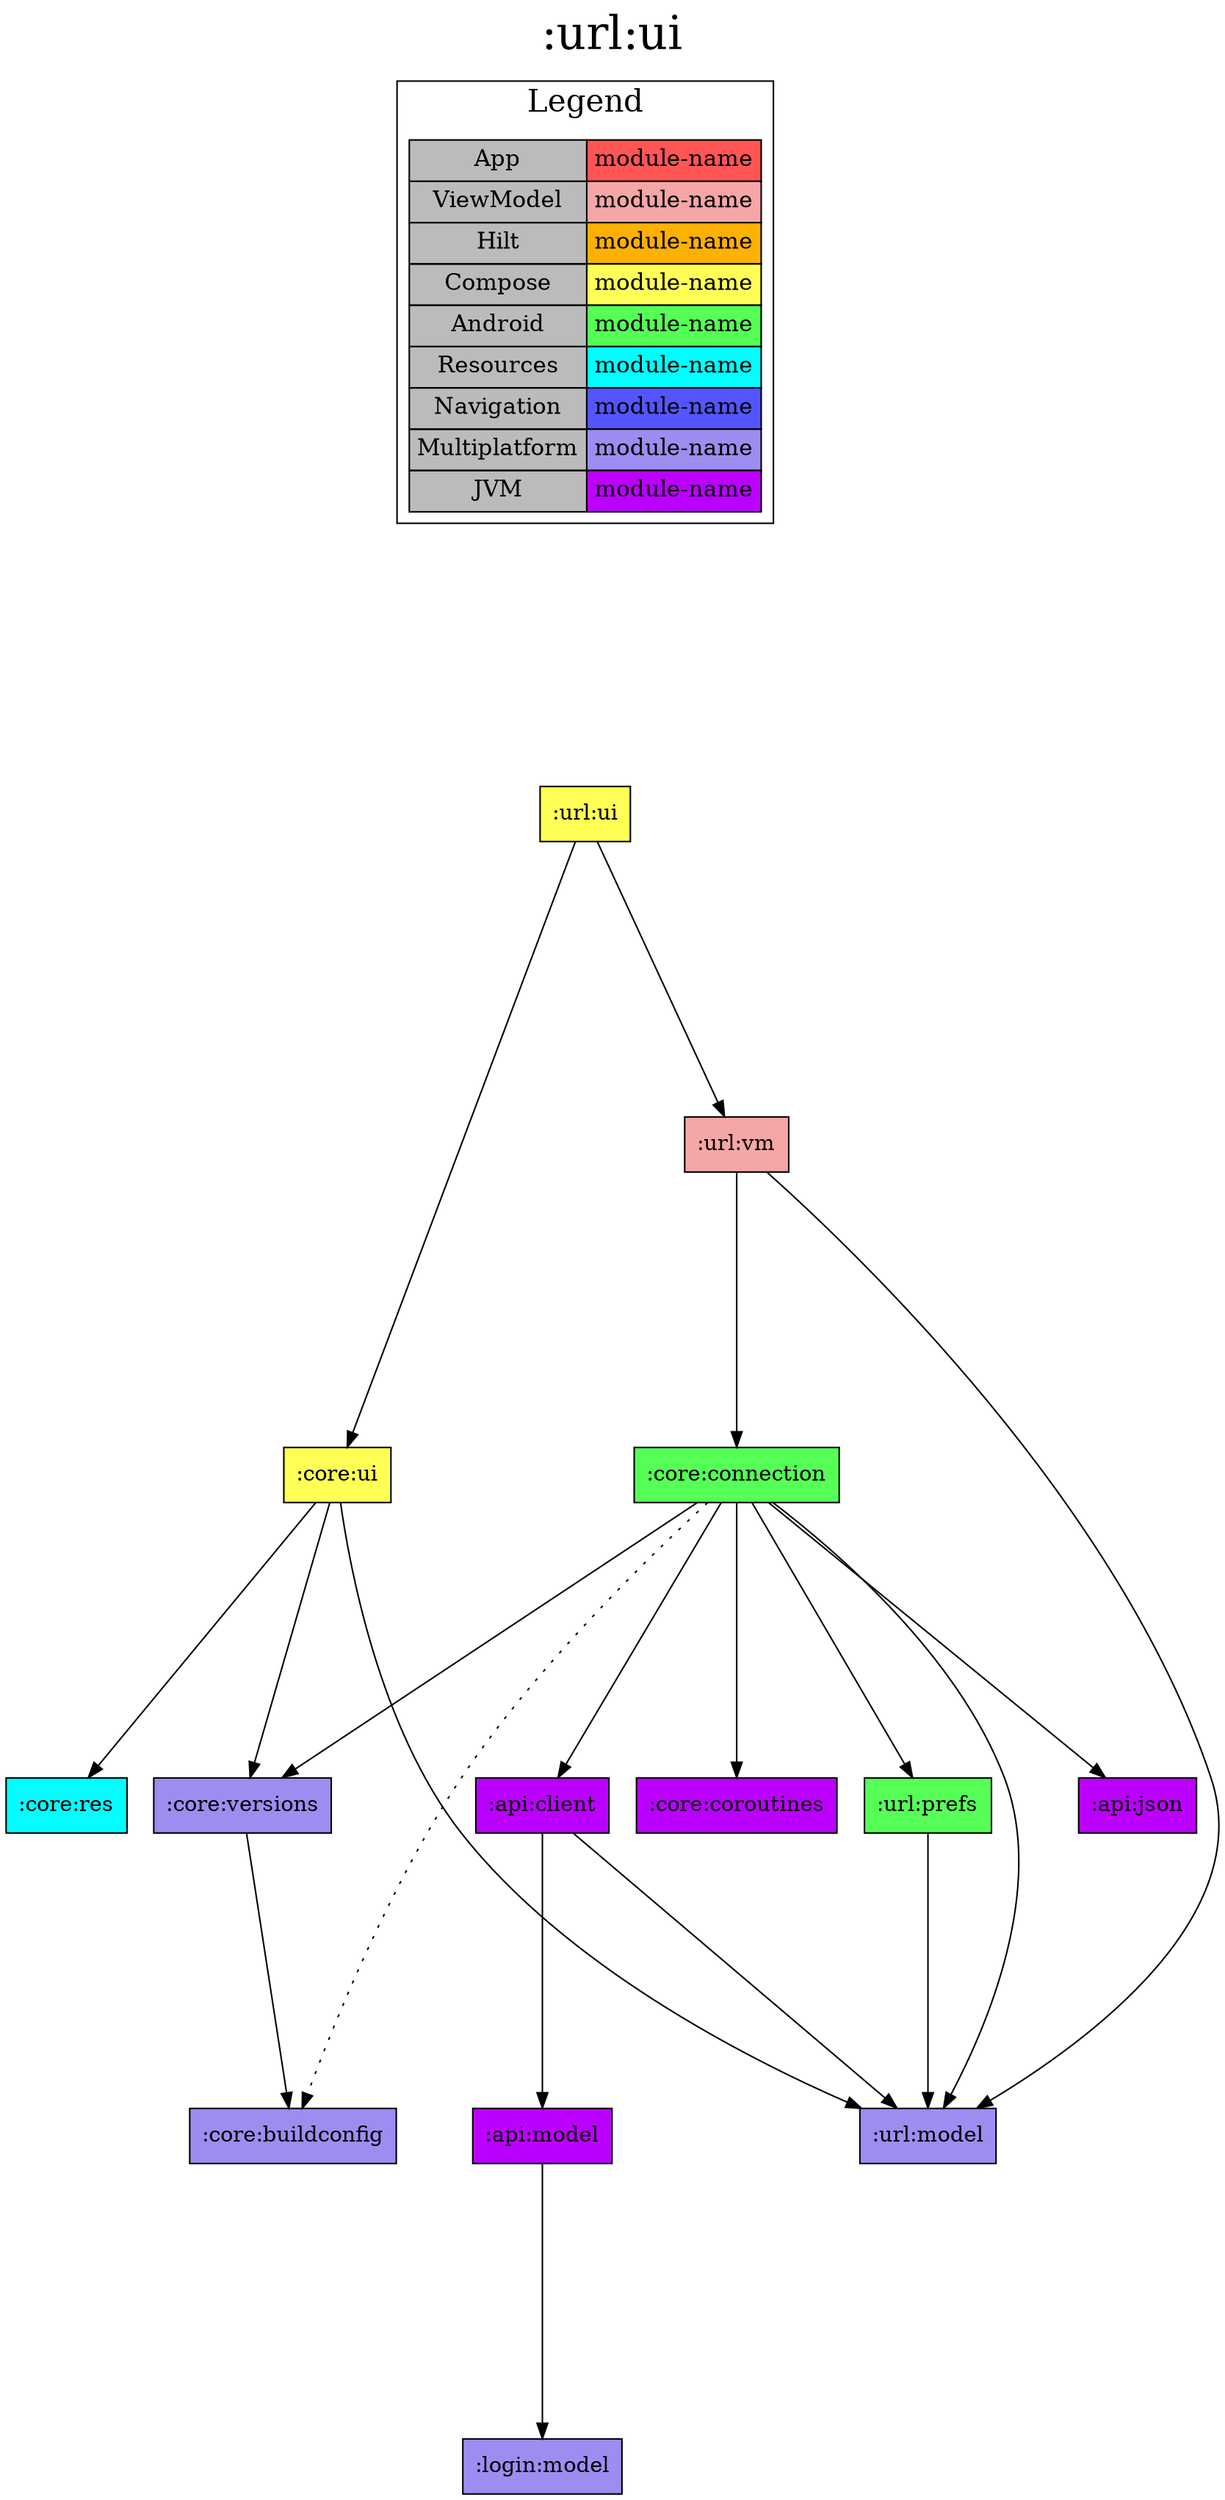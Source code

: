digraph {
edge ["dir"="forward"]
graph ["dpi"="100","label"=":url:ui","labelloc"="t","fontsize"="30","ranksep"="2.5","rankdir"="TB"]
node ["style"="filled"]
":url:ui" ["fillcolor"="#FFFF55","shape"="box"]
":core:ui" ["fillcolor"="#FFFF55","shape"="box"]
":core:res" ["fillcolor"="#00FFFF","shape"="box"]
":core:versions" ["fillcolor"="#9D8DF1","shape"="box"]
":core:buildconfig" ["fillcolor"="#9D8DF1","shape"="box"]
":url:model" ["fillcolor"="#9D8DF1","shape"="box"]
":url:vm" ["fillcolor"="#F5A6A6","shape"="box"]
":core:connection" ["fillcolor"="#55FF55","shape"="box"]
":api:client" ["fillcolor"="#BB00FF","shape"="box"]
":api:model" ["fillcolor"="#BB00FF","shape"="box"]
":login:model" ["fillcolor"="#9D8DF1","shape"="box"]
":api:json" ["fillcolor"="#BB00FF","shape"="box"]
":core:coroutines" ["fillcolor"="#BB00FF","shape"="box"]
":url:prefs" ["fillcolor"="#55FF55","shape"="box"]
{
edge ["dir"="none"]
graph ["rank"="same"]
}
":url:ui" -> ":core:ui"
":url:ui" -> ":url:vm"
":core:ui" -> ":core:res"
":core:ui" -> ":core:versions"
":core:ui" -> ":url:model"
":core:versions" -> ":core:buildconfig"
":url:vm" -> ":core:connection"
":url:vm" -> ":url:model"
":core:connection" -> ":api:client"
":core:connection" -> ":api:json"
":core:connection" -> ":core:coroutines"
":core:connection" -> ":core:versions"
":core:connection" -> ":url:model"
":core:connection" -> ":url:prefs"
":core:connection" -> ":core:buildconfig" ["style"="dotted"]
":api:client" -> ":api:model"
":api:client" -> ":url:model"
":api:model" -> ":login:model"
":url:prefs" -> ":url:model"
subgraph "cluster_legend" {
edge ["dir"="none"]
graph ["label"="Legend","fontsize"="20"]
"Legend" ["style"="filled","fillcolor"="#bbbbbb","shape"="none","margin"="0","fontsize"="15","label"=<
<TABLE BORDER="0" CELLBORDER="1" CELLSPACING="0" CELLPADDING="4">
<TR><TD>App</TD><TD BGCOLOR="#FF5555">module-name</TD></TR>
<TR><TD>ViewModel</TD><TD BGCOLOR="#F5A6A6">module-name</TD></TR>
<TR><TD>Hilt</TD><TD BGCOLOR="#FCB103">module-name</TD></TR>
<TR><TD>Compose</TD><TD BGCOLOR="#FFFF55">module-name</TD></TR>
<TR><TD>Android</TD><TD BGCOLOR="#55FF55">module-name</TD></TR>
<TR><TD>Resources</TD><TD BGCOLOR="#00FFFF">module-name</TD></TR>
<TR><TD>Navigation</TD><TD BGCOLOR="#5555FF">module-name</TD></TR>
<TR><TD>Multiplatform</TD><TD BGCOLOR="#9D8DF1">module-name</TD></TR>
<TR><TD>JVM</TD><TD BGCOLOR="#BB00FF">module-name</TD></TR>
</TABLE>
>]
} -> ":url:ui" ["style"="invis"]
}